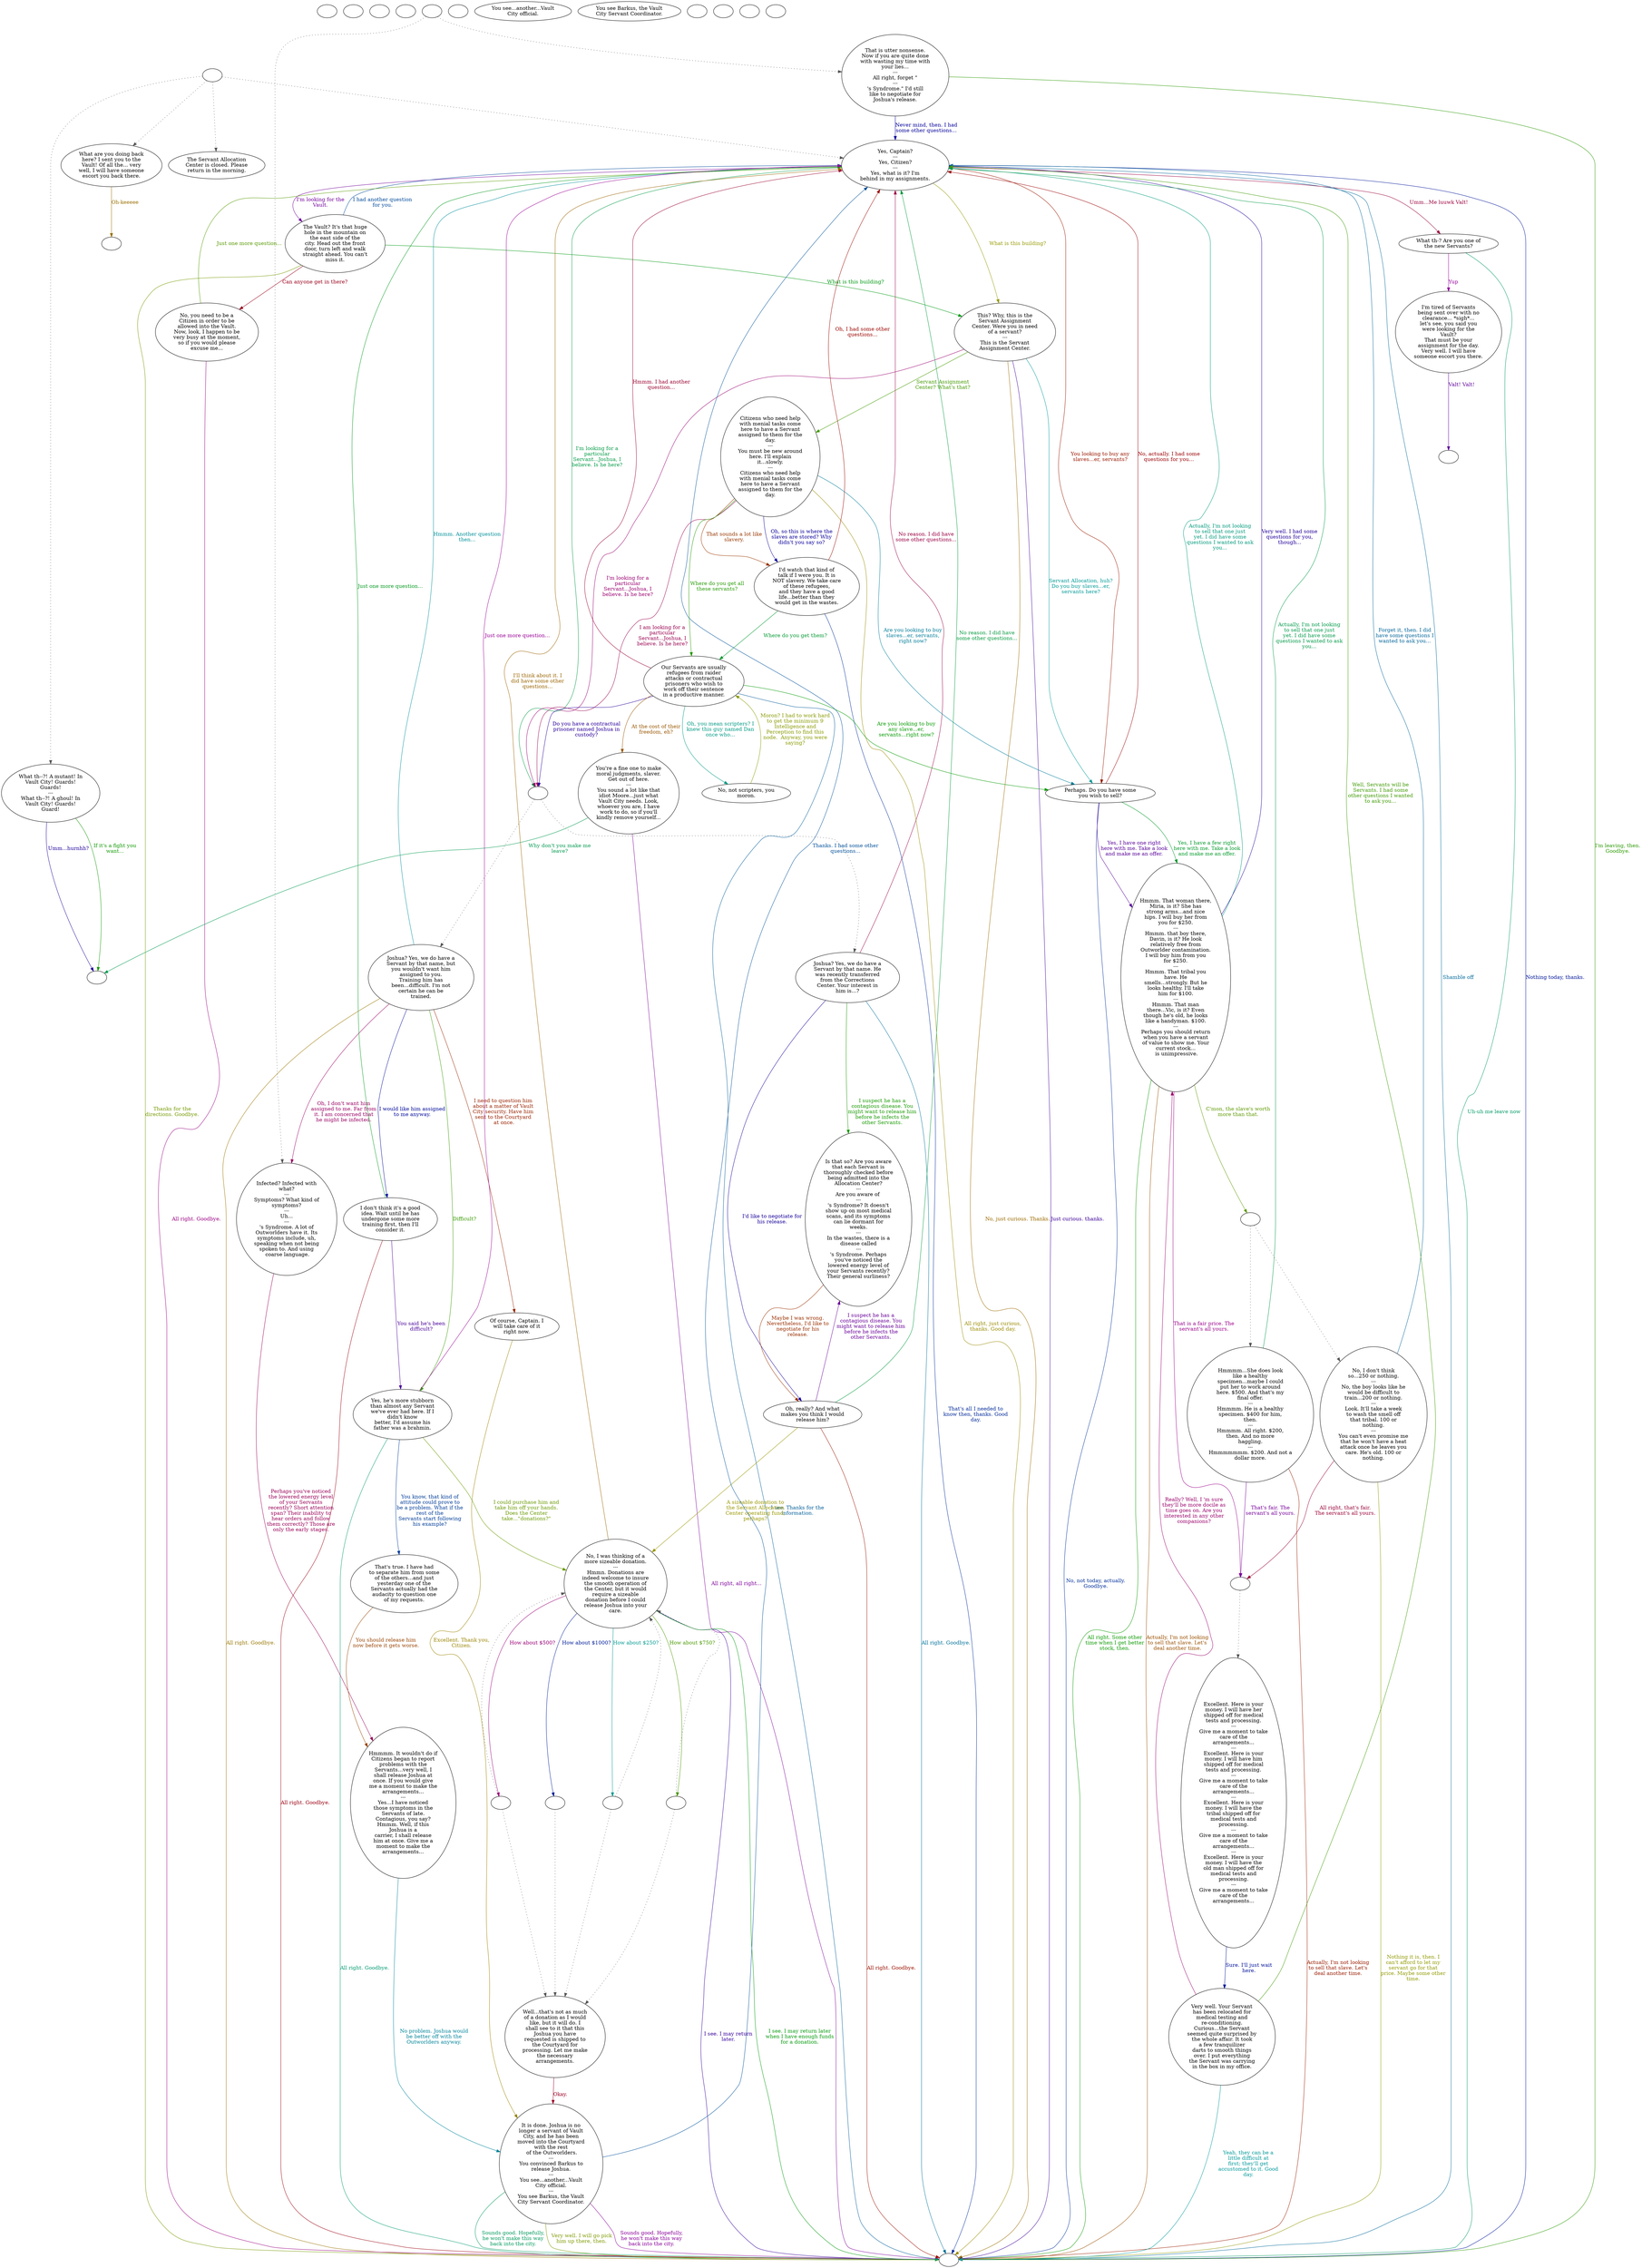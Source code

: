 digraph vcbarkus {
  "checkPartyMembersNearDoor" [style=filled       fillcolor="#FFFFFF"       color="#000000"]
  "checkPartyMembersNearDoor" [label=""]
  "start" [style=filled       fillcolor="#FFFFFF"       color="#000000"]
  "start" [label=""]
  "critter_p_proc" [style=filled       fillcolor="#FFFFFF"       color="#000000"]
  "critter_p_proc" [label=""]
  "pickup_p_proc" [style=filled       fillcolor="#FFFFFF"       color="#000000"]
  "pickup_p_proc" [label=""]
  "talk_p_proc" [style=filled       fillcolor="#FFFFFF"       color="#000000"]
  "talk_p_proc" -> "Node001" [style=dotted color="#555555"]
  "talk_p_proc" -> "Node033" [style=dotted color="#555555"]
  "talk_p_proc" -> "Node002" [style=dotted color="#555555"]
  "talk_p_proc" -> "Node003" [style=dotted color="#555555"]
  "talk_p_proc" [label=""]
  "destroy_p_proc" [style=filled       fillcolor="#FFFFFF"       color="#000000"]
  "destroy_p_proc" [label=""]
  "look_at_p_proc" [style=filled       fillcolor="#FFFFFF"       color="#000000"]
  "look_at_p_proc" [label="You see...another...Vault\nCity official."]
  "description_p_proc" [style=filled       fillcolor="#FFFFFF"       color="#000000"]
  "description_p_proc" [label="You see Barkus, the Vault\nCity Servant Coordinator."]
  "use_skill_on_p_proc" [style=filled       fillcolor="#FFFFFF"       color="#000000"]
  "use_skill_on_p_proc" [label=""]
  "damage_p_proc" [style=filled       fillcolor="#FFFFFF"       color="#000000"]
  "damage_p_proc" [label=""]
  "map_enter_p_proc" [style=filled       fillcolor="#FFFFFF"       color="#000000"]
  "map_enter_p_proc" [label=""]
  "map_update_p_proc" [style=filled       fillcolor="#FFFFFF"       color="#000000"]
  "map_update_p_proc" [label=""]
  "Node998" [style=filled       fillcolor="#FFFFFF"       color="#000000"]
  "Node998" [label=""]
  "Node999" [style=filled       fillcolor="#FFFFFF"       color="#000000"]
  "Node999" [label=""]
  "Node001" [style=filled       fillcolor="#FFFFFF"       color="#000000"]
  "Node001" [label="What th--?! A mutant! In\nVault City! Guards!\nGuards!\n---\nWhat th--?! A ghoul! In\nVault City! Guards!\nGuard!"]
  "Node001" -> "Node998" [label="Umm...hurnhh?" color="#1E0099" fontcolor="#1E0099"]
  "Node001" -> "Node998" [label="If it's a fight you\nwant..." color="#0F9900" fontcolor="#0F9900"]
  "Node002" [style=filled       fillcolor="#FFFFFF"       color="#000000"]
  "Node002" [label="The Servant Allocation\nCenter is closed. Please\nreturn in the morning."]
  "Node003" [style=filled       fillcolor="#FFFFFF"       color="#000000"]
  "Node003" [label="Yes, Captain?\n---\nYes, Citizen?\n---\nYes, what is it? I'm\nbehind in my assignments."]
  "Node003" -> "Node006" [label="Umm...Me luuwk Valt!" color="#99003C" fontcolor="#99003C"]
  "Node003" -> "Node999" [label="Shamble off" color="#006899" fontcolor="#006899"]
  "Node003" -> "Node004" [label="What is this building?" color="#959900" fontcolor="#959900"]
  "Node003" -> "Node005" [label="I'm looking for the\nVault." color="#710099" fontcolor="#710099"]
  "Node003" -> "Node003a" [label="I'm looking for a\nparticular\nServant...Joshua, I\nbelieve. Is he here?" color="#009944" fontcolor="#009944"]
  "Node003" -> "Node027" [label="You looking to buy any\nslaves...er, servants?" color="#991700" fontcolor="#991700"]
  "Node003" -> "Node999" [label="Nothing today, thanks." color="#001599" fontcolor="#001599"]
  "Node003a" [style=filled       fillcolor="#FFFFFF"       color="#000000"]
  "Node003a" -> "Node013" [style=dotted color="#555555"]
  "Node003a" -> "Node017" [style=dotted color="#555555"]
  "Node003a" [label=""]
  "Node004" [style=filled       fillcolor="#FFFFFF"       color="#000000"]
  "Node004" [label="This? Why, this is the\nServant Assignment\nCenter. Were you in need\nof a servant?\n---\nThis is the Servant\nAssignment Center."]
  "Node004" -> "Node007" [label="Servant Assignment\nCenter? What's that?" color="#429900" fontcolor="#429900"]
  "Node004" -> "Node003a" [label="I'm looking for a\nparticular\nServant...Joshua, I\nbelieve. Is he here?" color="#99006F" fontcolor="#99006F"]
  "Node004" -> "Node027" [label="Servant Allocation, huh?\nDo you buy slaves...er,\nservants here?" color="#009997" fontcolor="#009997"]
  "Node004" -> "Node999" [label="No, just curious. Thanks." color="#996A00" fontcolor="#996A00"]
  "Node004" -> "Node999" [label="Just curious. thanks." color="#3D0099" fontcolor="#3D0099"]
  "Node005" [style=filled       fillcolor="#FFFFFF"       color="#000000"]
  "Node005" [label="The Vault? It's that huge\nhole in the mountain on\nthe east side of the\ncity. Head out the front\ndoor, turn left and walk\nstraight ahead. You can't\nmiss it."]
  "Node005" -> "Node004" [label="What is this building?" color="#009911" fontcolor="#009911"]
  "Node005" -> "Node010" [label="Can anyone get in there?" color="#99001C" fontcolor="#99001C"]
  "Node005" -> "Node003" [label="I had another question\nfor you." color="#004999" fontcolor="#004999"]
  "Node005" -> "Node999" [label="Thanks for the\ndirections. Goodbye." color="#759900" fontcolor="#759900"]
  "Node006" [style=filled       fillcolor="#FFFFFF"       color="#000000"]
  "Node006" [label="What th-? Are you one of\nthe new Servants?"]
  "Node006" -> "Node008" [label="Yup" color="#900099" fontcolor="#900099"]
  "Node006" -> "Node999" [label="Uh-uh me leave now" color="#009963" fontcolor="#009963"]
  "Node007" [style=filled       fillcolor="#FFFFFF"       color="#000000"]
  "Node007" [label="Citizens who need help\nwith menial tasks come\nhere to have a Servant\nassigned to them for the\nday.\n---\nYou must be new around\nhere. I'll explain\nit...slowly.\n---\nCitizens who need help\nwith menial tasks come\nhere to have a Servant\nassigned to them for the\nday."]
  "Node007" -> "Node009" [label="That sounds a lot like\nslavery." color="#993700" fontcolor="#993700"]
  "Node007" -> "Node009" [label="Oh, so this is where the\nslaves are stored? Why\ndidn't you say so?" color="#0A0099" fontcolor="#0A0099"]
  "Node007" -> "Node011" [label="Where do you get all\nthese servants?" color="#229900" fontcolor="#229900"]
  "Node007" -> "Node003a" [label="I am looking for a\nparticular\nServant...Joshua, I\nbelieve. Is he here?" color="#99004F" fontcolor="#99004F"]
  "Node007" -> "Node027" [label="Are you looking to buy\nslaves...er, servants,\nright now?" color="#007C99" fontcolor="#007C99"]
  "Node007" -> "Node999" [label="All right, just curious,\nthanks. Good day." color="#998A00" fontcolor="#998A00"]
  "Node008" [style=filled       fillcolor="#FFFFFF"       color="#000000"]
  "Node008" [label="I'm tired of Servants\nbeing sent over with no\nclearance... *sigh*...\nlet's see, you said you\nwere looking for the\nVault?\nThat must be your\nassignment for the day.\nVery well. I will have\nsomeone escort you there."]
  "Node008" -> "Node008a" [label="Valt! Valt!" color="#5D0099" fontcolor="#5D0099"]
  "Node008a" [style=filled       fillcolor="#FFFFFF"       color="#000000"]
  "Node008a" [label=""]
  "Node009" [style=filled       fillcolor="#FFFFFF"       color="#000000"]
  "Node009" [label="I'd watch that kind of\ntalk if I were you. It is\nNOT slavery. We take care\nof these refugees,\nand they have a good\nlife...better than they\nwould get in the wastes."]
  "Node009" -> "Node011" [label="Where do you get them?" color="#009930" fontcolor="#009930"]
  "Node009" -> "Node003" [label="Oh, I had some other\nquestions..." color="#990400" fontcolor="#990400"]
  "Node009" -> "Node999" [label="That's all I needed to\nknow then, thanks. Good\nday." color="#002999" fontcolor="#002999"]
  "Node010" [style=filled       fillcolor="#FFFFFF"       color="#000000"]
  "Node010" [label="No, you need to be a\nCitizen in order to be\nallowed into the Vault.\nNow, look, I happen to be\nvery busy at the moment,\nso if you would please\nexcuse me..."]
  "Node010" -> "Node003" [label="Just one more question..." color="#569900" fontcolor="#569900"]
  "Node010" -> "Node999" [label="All right. Goodbye." color="#990082" fontcolor="#990082"]
  "Node011" [style=filled       fillcolor="#FFFFFF"       color="#000000"]
  "Node011" [label="Our Servants are usually\nrefugees from raider\nattacks or contractual\nprisoners who wish to\nwork off their sentence\nin a productive manner."]
  "Node011" -> "Node011a" [label="Oh, you mean scripters? I\nknew this guy named Dan\nonce who..." color="#009983" fontcolor="#009983"]
  "Node011" -> "Node012" [label="At the cost of their\nfreedom, eh?" color="#995600" fontcolor="#995600"]
  "Node011" -> "Node003a" [label="Do you have a contractual\nprisoner named Joshua in\ncustody?" color="#2A0099" fontcolor="#2A0099"]
  "Node011" -> "Node027" [label="Are you looking to buy\nany slave...er,\nservants...right now?" color="#039900" fontcolor="#039900"]
  "Node011" -> "Node003" [label="Hmmm. I had another\nquestion..." color="#99002F" fontcolor="#99002F"]
  "Node011" -> "Node999" [label="I see. Thanks for the\ninformation." color="#005C99" fontcolor="#005C99"]
  "Node011a" [style=filled       fillcolor="#FFFFFF"       color="#000000"]
  "Node011a" [label="No, not scripters, you\nmoron."]
  "Node011a" -> "Node011" [label="Moron? I had to work hard\nto get the minimum 9\nIntelligence and\nPerception to find this\nnode.  Anyway, you were\nsaying?" color="#899900" fontcolor="#899900"]
  "Node012" [style=filled       fillcolor="#FFFFFF"       color="#000000"]
  "Node012" [label="You're a fine one to make\nmoral judgments, slaver.\nGet out of here.\n---\nYou sound a lot like that\nidiot Moore...just what\nVault City needs. Look,\nwhoever you are, I have\nwork to do, so if you'll\nkindly remove yourself..."]
  "Node012" -> "Node999" [label="All right, all right..." color="#7D0099" fontcolor="#7D0099"]
  "Node012" -> "Node998" [label="Why don't you make me\nleave?" color="#009950" fontcolor="#009950"]
  "Node013" [style=filled       fillcolor="#FFFFFF"       color="#000000"]
  "Node013" [label="Joshua? Yes, we do have a\nServant by that name, but\nyou wouldn't want him\nassigned to you.\nTraining him has\nbeen...difficult. I'm not\ncertain he can be\ntrained."]
  "Node013" -> "Node026" [label="I need to question him\nabout a matter of Vault\nCity security. Have him\nsent to the Courtyard\n at once." color="#992300" fontcolor="#992300"]
  "Node013" -> "Node014" [label="I would like him assigned\nto me anyway." color="#000999" fontcolor="#000999"]
  "Node013" -> "Node015" [label="Difficult?" color="#369900" fontcolor="#369900"]
  "Node013" -> "Node024" [label="Oh, I don't want him\nassigned to me. Far from\nit. I am concerned that\nhe might be infected." color="#990063" fontcolor="#990063"]
  "Node013" -> "Node003" [label="Hmmm. Another question\nthen..." color="#008F99" fontcolor="#008F99"]
  "Node013" -> "Node999" [label="All right. Goodbye." color="#997600" fontcolor="#997600"]
  "Node014" [style=filled       fillcolor="#FFFFFF"       color="#000000"]
  "Node014" [label="I don't think it's a good\nidea. Wait until he has\nundergone some more\ntraining first, then I'll\nconsider it."]
  "Node014" -> "Node015" [label="You said he's been\ndifficult?" color="#490099" fontcolor="#490099"]
  "Node014" -> "Node003" [label="Just one more question..." color="#00991D" fontcolor="#00991D"]
  "Node014" -> "Node999" [label="All right. Goodbye." color="#990010" fontcolor="#990010"]
  "Node015" [style=filled       fillcolor="#FFFFFF"       color="#000000"]
  "Node015" [label="Yes, he's more stubborn\nthan almost any Servant\nwe've ever had here. If I\ndidn't know\nbetter, I'd assume his\nfather was a brahmin."]
  "Node015" -> "Node016" [label="You know, that kind of\nattitude could prove to\nbe a problem. What if the\nrest of the\nServants start following\nhis example?" color="#003C99" fontcolor="#003C99"]
  "Node015" -> "Node019" [label="I could purchase him and\ntake him off your hands.\nDoes the Center\ntake...\"donations?\"" color="#699900" fontcolor="#699900"]
  "Node015" -> "Node003" [label="Just one more question..." color="#990096" fontcolor="#990096"]
  "Node015" -> "Node999" [label="All right. Goodbye." color="#009970" fontcolor="#009970"]
  "Node016" [style=filled       fillcolor="#FFFFFF"       color="#000000"]
  "Node016" [label="That's true. I have had\nto separate him from some\nof the others...and just\nyesterday one of the\nServants actually had the\naudacity to question one\nof my requests."]
  "Node016" -> "Node025" [label="You should release him\nnow before it gets worse." color="#994300" fontcolor="#994300"]
  "Node017" [style=filled       fillcolor="#FFFFFF"       color="#000000"]
  "Node017" [label="Joshua? Yes, we do have a\nServant by that name. He\nwas recently transferred\nfrom the Corrections\nCenter. Your interest in\nhim is...?"]
  "Node017" -> "Node018" [label="I'd like to negotiate for\nhis release." color="#160099" fontcolor="#160099"]
  "Node017" -> "Node022" [label="I suspect he has a\ncontagious disease. You\nmight want to release him\nbefore he infects the\nother Servants." color="#169900" fontcolor="#169900"]
  "Node017" -> "Node003" [label="No reason. I did have\nsome other questions..." color="#990043" fontcolor="#990043"]
  "Node017" -> "Node999" [label="All right. Goodbye." color="#007099" fontcolor="#007099"]
  "Node018" [style=filled       fillcolor="#FFFFFF"       color="#000000"]
  "Node018" [label="Oh, really? And what\nmakes you think I would\nrelease him?"]
  "Node018" -> "Node019" [label="A sizeable donation to\nthe Servant Allocation\nCenter operating fund,\nperhaps?" color="#999600" fontcolor="#999600"]
  "Node018" -> "Node022" [label="I suspect he has a\ncontagious disease. You\nmight want to release him\nbefore he infects the\nother Servants." color="#690099" fontcolor="#690099"]
  "Node018" -> "Node003" [label="No reason. I did have\nsome other questions..." color="#00993C" fontcolor="#00993C"]
  "Node018" -> "Node999" [label="All right. Goodbye." color="#991000" fontcolor="#991000"]
  "Node019" [style=filled       fillcolor="#FFFFFF"       color="#000000"]
  "Node019" [label="No, I was thinking of a\nmore sizeable donation.\n---\nHmmn. Donations are\nindeed welcome to insure\nthe smooth operation of\nthe Center, but it would\nrequire a sizeable\ndonation before I could\nrelease Joshua into your\ncare."]
  "Node019" -> "Node019a" [label="How about $1000?" color="#001D99" fontcolor="#001D99"]
  "Node019" -> "Node019b" [label="How about $750?" color="#4A9900" fontcolor="#4A9900"]
  "Node019" -> "Node019c" [label="How about $500?" color="#990076" fontcolor="#990076"]
  "Node019" -> "Node019d" [label="How about $250?" color="#00998F" fontcolor="#00998F"]
  "Node019" -> "Node003" [label="I'll think about it. I\ndid have some other\nquestions..." color="#996300" fontcolor="#996300"]
  "Node019" -> "Node999" [label="I see. I may return\nlater." color="#360099" fontcolor="#360099"]
  "Node019" -> "Node999" [label="I see. I may return later\nwhen I have enough funds\nfor a donation." color="#009909" fontcolor="#009909"]
  "Node019a" [style=filled       fillcolor="#FFFFFF"       color="#000000"]
  "Node019a" -> "Node020" [style=dotted color="#555555"]
  "Node019a" [label=""]
  "Node019b" [style=filled       fillcolor="#FFFFFF"       color="#000000"]
  "Node019b" -> "Node020" [style=dotted color="#555555"]
  "Node019b" -> "Node019" [style=dotted color="#555555"]
  "Node019b" [label=""]
  "Node019c" [style=filled       fillcolor="#FFFFFF"       color="#000000"]
  "Node019c" -> "Node020" [style=dotted color="#555555"]
  "Node019c" -> "Node019" [style=dotted color="#555555"]
  "Node019c" [label=""]
  "Node019d" [style=filled       fillcolor="#FFFFFF"       color="#000000"]
  "Node019d" -> "Node020" [style=dotted color="#555555"]
  "Node019d" -> "Node019" [style=dotted color="#555555"]
  "Node019d" [label=""]
  "Node020" [style=filled       fillcolor="#FFFFFF"       color="#000000"]
  "Node020" [label="Well...that's not as much\nof a donation as I would\nlike, but it will do. I\nshall see to it that this\nJoshua you have\nrequested is shipped to\nthe Courtyard for\nprocessing. Let me make\nthe necessary\narrangements."]
  "Node020" -> "Node021" [label="Okay." color="#990023" fontcolor="#990023"]
  "Node021" [style=filled       fillcolor="#FFFFFF"       color="#000000"]
  "Node021" [label="It is done. Joshua is no\nlonger a servant of Vault\nCity, and he has been\nmoved into the Courtyard\nwith the rest\n of the Outworlders.\n---\nYou convinced Barkus to\nrelease Joshua.\n---\nYou see...another...Vault\nCity official.\n---\nYou see Barkus, the Vault\nCity Servant Coordinator."]
  "Node021" -> "Node003" [label="Thanks. I had some other\nquestions..." color="#005099" fontcolor="#005099"]
  "Node021" -> "Node999" [label="Very well. I will go pick\nhim up there, then." color="#7D9900" fontcolor="#7D9900"]
  "Node021" -> "Node999" [label="Sounds good. Hopefully,\nhe won't make this way\nback into the city." color="#890099" fontcolor="#890099"]
  "Node021" -> "Node999" [label="Sounds good. Hopefully,\nhe won't make this way\nback into the city." color="#00995C" fontcolor="#00995C"]
  "Node022" [style=filled       fillcolor="#FFFFFF"       color="#000000"]
  "Node022" [label="Is that so? Are you aware\nthat each Servant is\nthoroughly checked before\nbeing admitted into the\nAllocation Center?\n---\nAre you aware of \n---\n's Syndrome? It doesn't\nshow up on most medical\nscans, and its symptoms\ncan lie dormant for\nweeks.\n---\nIn the wastes, there is a\ndisease called\n---\n's Syndrome. Perhaps\nyou've noticed the\nlowered energy level of\nyour Servants recently?\nTheir general surliness?"]
  "Node022" -> "Node018" [label="Maybe I was wrong.\nNevertheless, I'd like to\nnegotiate for his\nrelease." color="#992F00" fontcolor="#992F00"]
  "Node022a" [style=filled       fillcolor="#FFFFFF"       color="#000000"]
  "Node022a" -> "Node024" [style=dotted color="#555555"]
  "Node022a" -> "Node023" [style=dotted color="#555555"]
  "Node022a" [label=""]
  "Node023" [style=filled       fillcolor="#FFFFFF"       color="#000000"]
  "Node023" [label="That is utter nonsense.\nNow if you are quite done\nwith wasting my time with\nyour lies...\n---\nAll right, forget \"\n---\n's Syndrome.\" I'd still\nlike to negotiate for\nJoshua's release."]
  "Node023" -> "Node003" [label="Never mind, then. I had\nsome other questions..." color="#030099" fontcolor="#030099"]
  "Node023" -> "Node999" [label="I'm leaving, then.\nGoodbye." color="#2A9900" fontcolor="#2A9900"]
  "Node024" [style=filled       fillcolor="#FFFFFF"       color="#000000"]
  "Node024" [label="Infected? Infected with\nwhat?\n---\nSymptoms? What kind of\nsymptoms?\n---\nUh...\n---\n's Syndrome. A lot of\nOutworlders have it. Its\nsymptoms include, uh,\nspeaking when not being\nspoken to. And using\n coarse language."]
  "Node024" -> "Node025" [label="Perhaps you've noticed\nthe lowered energy level\nof your Servants\nrecently? Short attention\nspan? Their inability to\nhear orders and follow\nthem correctly? Those are\nonly the early stages." color="#990057" fontcolor="#990057"]
  "Node025" [style=filled       fillcolor="#FFFFFF"       color="#000000"]
  "Node025" [label="Hmmmm. It wouldn't do if\nCitizens began to report\nproblems with the\nServants...very well, I\nshall release Joshua at\nonce. If you would give\nme a moment to make the\narrangements...\n---\nYes...I have noticed\nthose symptoms in the\nServants of late.\nContagious, you say?\nHmmm. Well, if this\nJoshua is a\ncarrier, I shall release\nhim at once. Give me a\nmoment to make the\narrangements..."]
  "Node025" -> "Node021" [label="No problem. Joshua would\nbe better off with the\nOutworlders anyway." color="#008399" fontcolor="#008399"]
  "Node026" [style=filled       fillcolor="#FFFFFF"       color="#000000"]
  "Node026" [label="Of course, Captain. I\nwill take care of it\nright now."]
  "Node026" -> "Node021" [label="Excellent. Thank you,\nCitizen." color="#998200" fontcolor="#998200"]
  "Node027" [style=filled       fillcolor="#FFFFFF"       color="#000000"]
  "Node027" [label="Perhaps. Do you have some\nyou wish to sell?"]
  "Node027" -> "Node028" [label="Yes, I have one right\nhere with me. Take a look\nand make me an offer." color="#560099" fontcolor="#560099"]
  "Node027" -> "Node028" [label="Yes, I have a few right\nhere with me. Take a look\nand make me an offer." color="#009929" fontcolor="#009929"]
  "Node027" -> "Node003" [label="No, actually. I had some\nquestions for you..." color="#990004" fontcolor="#990004"]
  "Node027" -> "Node999" [label="No, not today, actually.\nGoodbye." color="#003099" fontcolor="#003099"]
  "Node028" [style=filled       fillcolor="#FFFFFF"       color="#000000"]
  "Node028" [label="Hmmm. That woman there,\nMiria, is it? She has\nstrong arms...and nice\nhips. I will buy her from\nyou for $250.\n---\nHmmm. that boy there,\nDavin, is it? He look\nrelatively free from\nOutworlder contamination.\nI will buy him from you\nfor $250.\n---\nHmmm. That tribal you\nhave. He\nsmells...strongly. But he\nlooks healthy. I'll take\nhim for $100.\n---\nHmmm. That man\nthere...Vic, is it? Even\nthough he's old, he looks\nlike a handyman. $100.\n---\nPerhaps you should return\nwhen you have a servant\nof value to show me. Your\ncurrent stock...\n is unimpressive."]
  "Node028" -> "Node028a" [label="C'mon, the slave's worth\nmore than that." color="#5D9900" fontcolor="#5D9900"]
  "Node028" -> "Node028b" [label="That is a fair price. The\nservant's all yours." color="#99008A" fontcolor="#99008A"]
  "Node028" -> "Node003" [label="Actually, I'm not looking\nto sell that one just\nyet. I did have some\nquestions I wanted to ask\nyou..." color="#00997C" fontcolor="#00997C"]
  "Node028" -> "Node999" [label="Actually, I'm not looking\nto sell that slave. Let's\ndeal another time." color="#994F00" fontcolor="#994F00"]
  "Node028" -> "Node003" [label="Very well. I had some\nquestions for you,\nthough..." color="#220099" fontcolor="#220099"]
  "Node028" -> "Node999" [label="All right. Some other\ntime when I get better\nstock, then." color="#0A9900" fontcolor="#0A9900"]
  "Node028a" [style=filled       fillcolor="#FFFFFF"       color="#000000"]
  "Node028a" -> "Node030" [style=dotted color="#555555"]
  "Node028a" -> "Node029" [style=dotted color="#555555"]
  "Node028a" [label=""]
  "Node028b" [style=filled       fillcolor="#FFFFFF"       color="#000000"]
  "Node028b" -> "Node031" [style=dotted color="#555555"]
  "Node028b" [label=""]
  "Node029" [style=filled       fillcolor="#FFFFFF"       color="#000000"]
  "Node029" [label="No, I don't think\nso...250 or nothing.\n---\nNo, the boy looks like he\nwould be difficult to\ntrain...200 or nothing.\n---\nLook. It'll take a week\nto wash the smell off\nthat tribal. 100 or\nnothing.\n---\nYou can't even promise me\nthat he won't have a heat\nattack once he leaves you\ncare. He's old. 100 or\nnothing."]
  "Node029" -> "Node028b" [label="All right, that's fair.\nThe servant's all yours." color="#990037" fontcolor="#990037"]
  "Node029" -> "Node003" [label="Forget it, then. I did\nhave some questions I\nwanted to ask you..." color="#006499" fontcolor="#006499"]
  "Node029" -> "Node999" [label="Nothing it is, then. I\ncan't afford to let my\nservant go for that\nprice. Maybe some other\ntime." color="#909900" fontcolor="#909900"]
  "Node030" [style=filled       fillcolor="#FFFFFF"       color="#000000"]
  "Node030" [label="Hmmmm...She does look\nlike a healthy\nspecimen...maybe I could\nput her to work around\nhere. $500. And that's my\nfinal offer.\n---\nHmmmm. He is a healthy\nspecimen. $400 for him,\nthen.\n---\nHmmmm. All right. $200,\nthen. And no more\nhaggling.\n---\nHmmmmmmm. $200. And not a\ndollar more."]
  "Node030" -> "Node028b" [label="That's fair. The\nservant's all yours." color="#750099" fontcolor="#750099"]
  "Node030" -> "Node003" [label="Actually, I'm not looking\nto sell that one just\nyet. I did have some\nquestions I wanted to ask\nyou..." color="#009948" fontcolor="#009948"]
  "Node030" -> "Node999" [label="Actually, I'm not looking\nto sell that slave. Let's\ndeal another time." color="#991C00" fontcolor="#991C00"]
  "Node031" [style=filled       fillcolor="#FFFFFF"       color="#000000"]
  "Node031" [label="Excellent. Here is your\nmoney. I will have her\nshipped off for medical\ntests and processing.\n---\nGive me a moment to take\ncare of the\narrangements...\n---\nExcellent. Here is your\nmoney. I will have him\nshipped off for medical\ntests and processing.\n---\nGive me a moment to take\ncare of the\narrangements...\n---\nExcellent. Here is your\nmoney. I will have the\ntribal shipped off for\nmedical tests and\nprocessing.\n---\nGive me a moment to take\ncare of the\narrangements...\n---\nExcellent. Here is your\nmoney. I will have the\nold man shipped off for\nmedical tests and\nprocessing.\n---\nGive me a moment to take\ncare of the\narrangements..."]
  "Node031" -> "Node032" [label="Sure. I'll just wait\nhere." color="#001199" fontcolor="#001199"]
  "Node032" [style=filled       fillcolor="#FFFFFF"       color="#000000"]
  "Node032" [label="Very well. Your Servant\nhas been relocated for\nmedical testing and\nre-conditioning.\nCurious...the Servant\nseemed quite surprised by\nthe whole affair. It took\na few tranquilizer\ndarts to smooth things\nover. I put everything\nthe Servant was carrying\nin the box in my office."]
  "Node032" -> "Node003" [label="Well, Servants will be\nServants. I had some\nother questions I wanted\nto ask you..." color="#3D9900" fontcolor="#3D9900"]
  "Node032" -> "Node028" [label="Really? Well, I 'm sure\nthey'll be more docile as\ntime goes on. Are you\ninterested in any other\ncompanions?" color="#99006A" fontcolor="#99006A"]
  "Node032" -> "Node999" [label="Yeah, they can be a\nlittle difficult at\nfirst; they'll get\naccustomed to it. Good\nday." color="#009799" fontcolor="#009799"]
  "Node033" [style=filled       fillcolor="#FFFFFF"       color="#000000"]
  "Node033" [label="What are you doing back\nhere? I sent you to the\nVault! Of all the... very\nwell, I will have someone\nescort you back there."]
  "Node033" -> "Node033a" [label="Oh-keeeee" color="#996F00" fontcolor="#996F00"]
  "Node033a" [style=filled       fillcolor="#FFFFFF"       color="#000000"]
  "Node033a" [label=""]
}